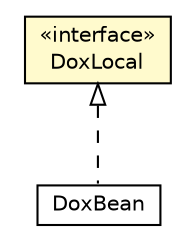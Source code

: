 #!/usr/local/bin/dot
#
# Class diagram 
# Generated by UMLGraph version R5_6-24-gf6e263 (http://www.umlgraph.org/)
#

digraph G {
	edge [fontname="Helvetica",fontsize=10,labelfontname="Helvetica",labelfontsize=10];
	node [fontname="Helvetica",fontsize=10,shape=plaintext];
	nodesep=0.25;
	ranksep=0.5;
	// net.trajano.doxdb.ejb.DoxBean
	c764 [label=<<table title="net.trajano.doxdb.ejb.DoxBean" border="0" cellborder="1" cellspacing="0" cellpadding="2" port="p" href="./DoxBean.html">
		<tr><td><table border="0" cellspacing="0" cellpadding="1">
<tr><td align="center" balign="center"> DoxBean </td></tr>
		</table></td></tr>
		</table>>, URL="./DoxBean.html", fontname="Helvetica", fontcolor="black", fontsize=10.0];
	// net.trajano.doxdb.ejb.DoxLocal
	c766 [label=<<table title="net.trajano.doxdb.ejb.DoxLocal" border="0" cellborder="1" cellspacing="0" cellpadding="2" port="p" bgcolor="lemonChiffon" href="./DoxLocal.html">
		<tr><td><table border="0" cellspacing="0" cellpadding="1">
<tr><td align="center" balign="center"> &#171;interface&#187; </td></tr>
<tr><td align="center" balign="center"> DoxLocal </td></tr>
		</table></td></tr>
		</table>>, URL="./DoxLocal.html", fontname="Helvetica", fontcolor="black", fontsize=10.0];
	//net.trajano.doxdb.ejb.DoxBean implements net.trajano.doxdb.ejb.DoxLocal
	c766:p -> c764:p [dir=back,arrowtail=empty,style=dashed];
}

